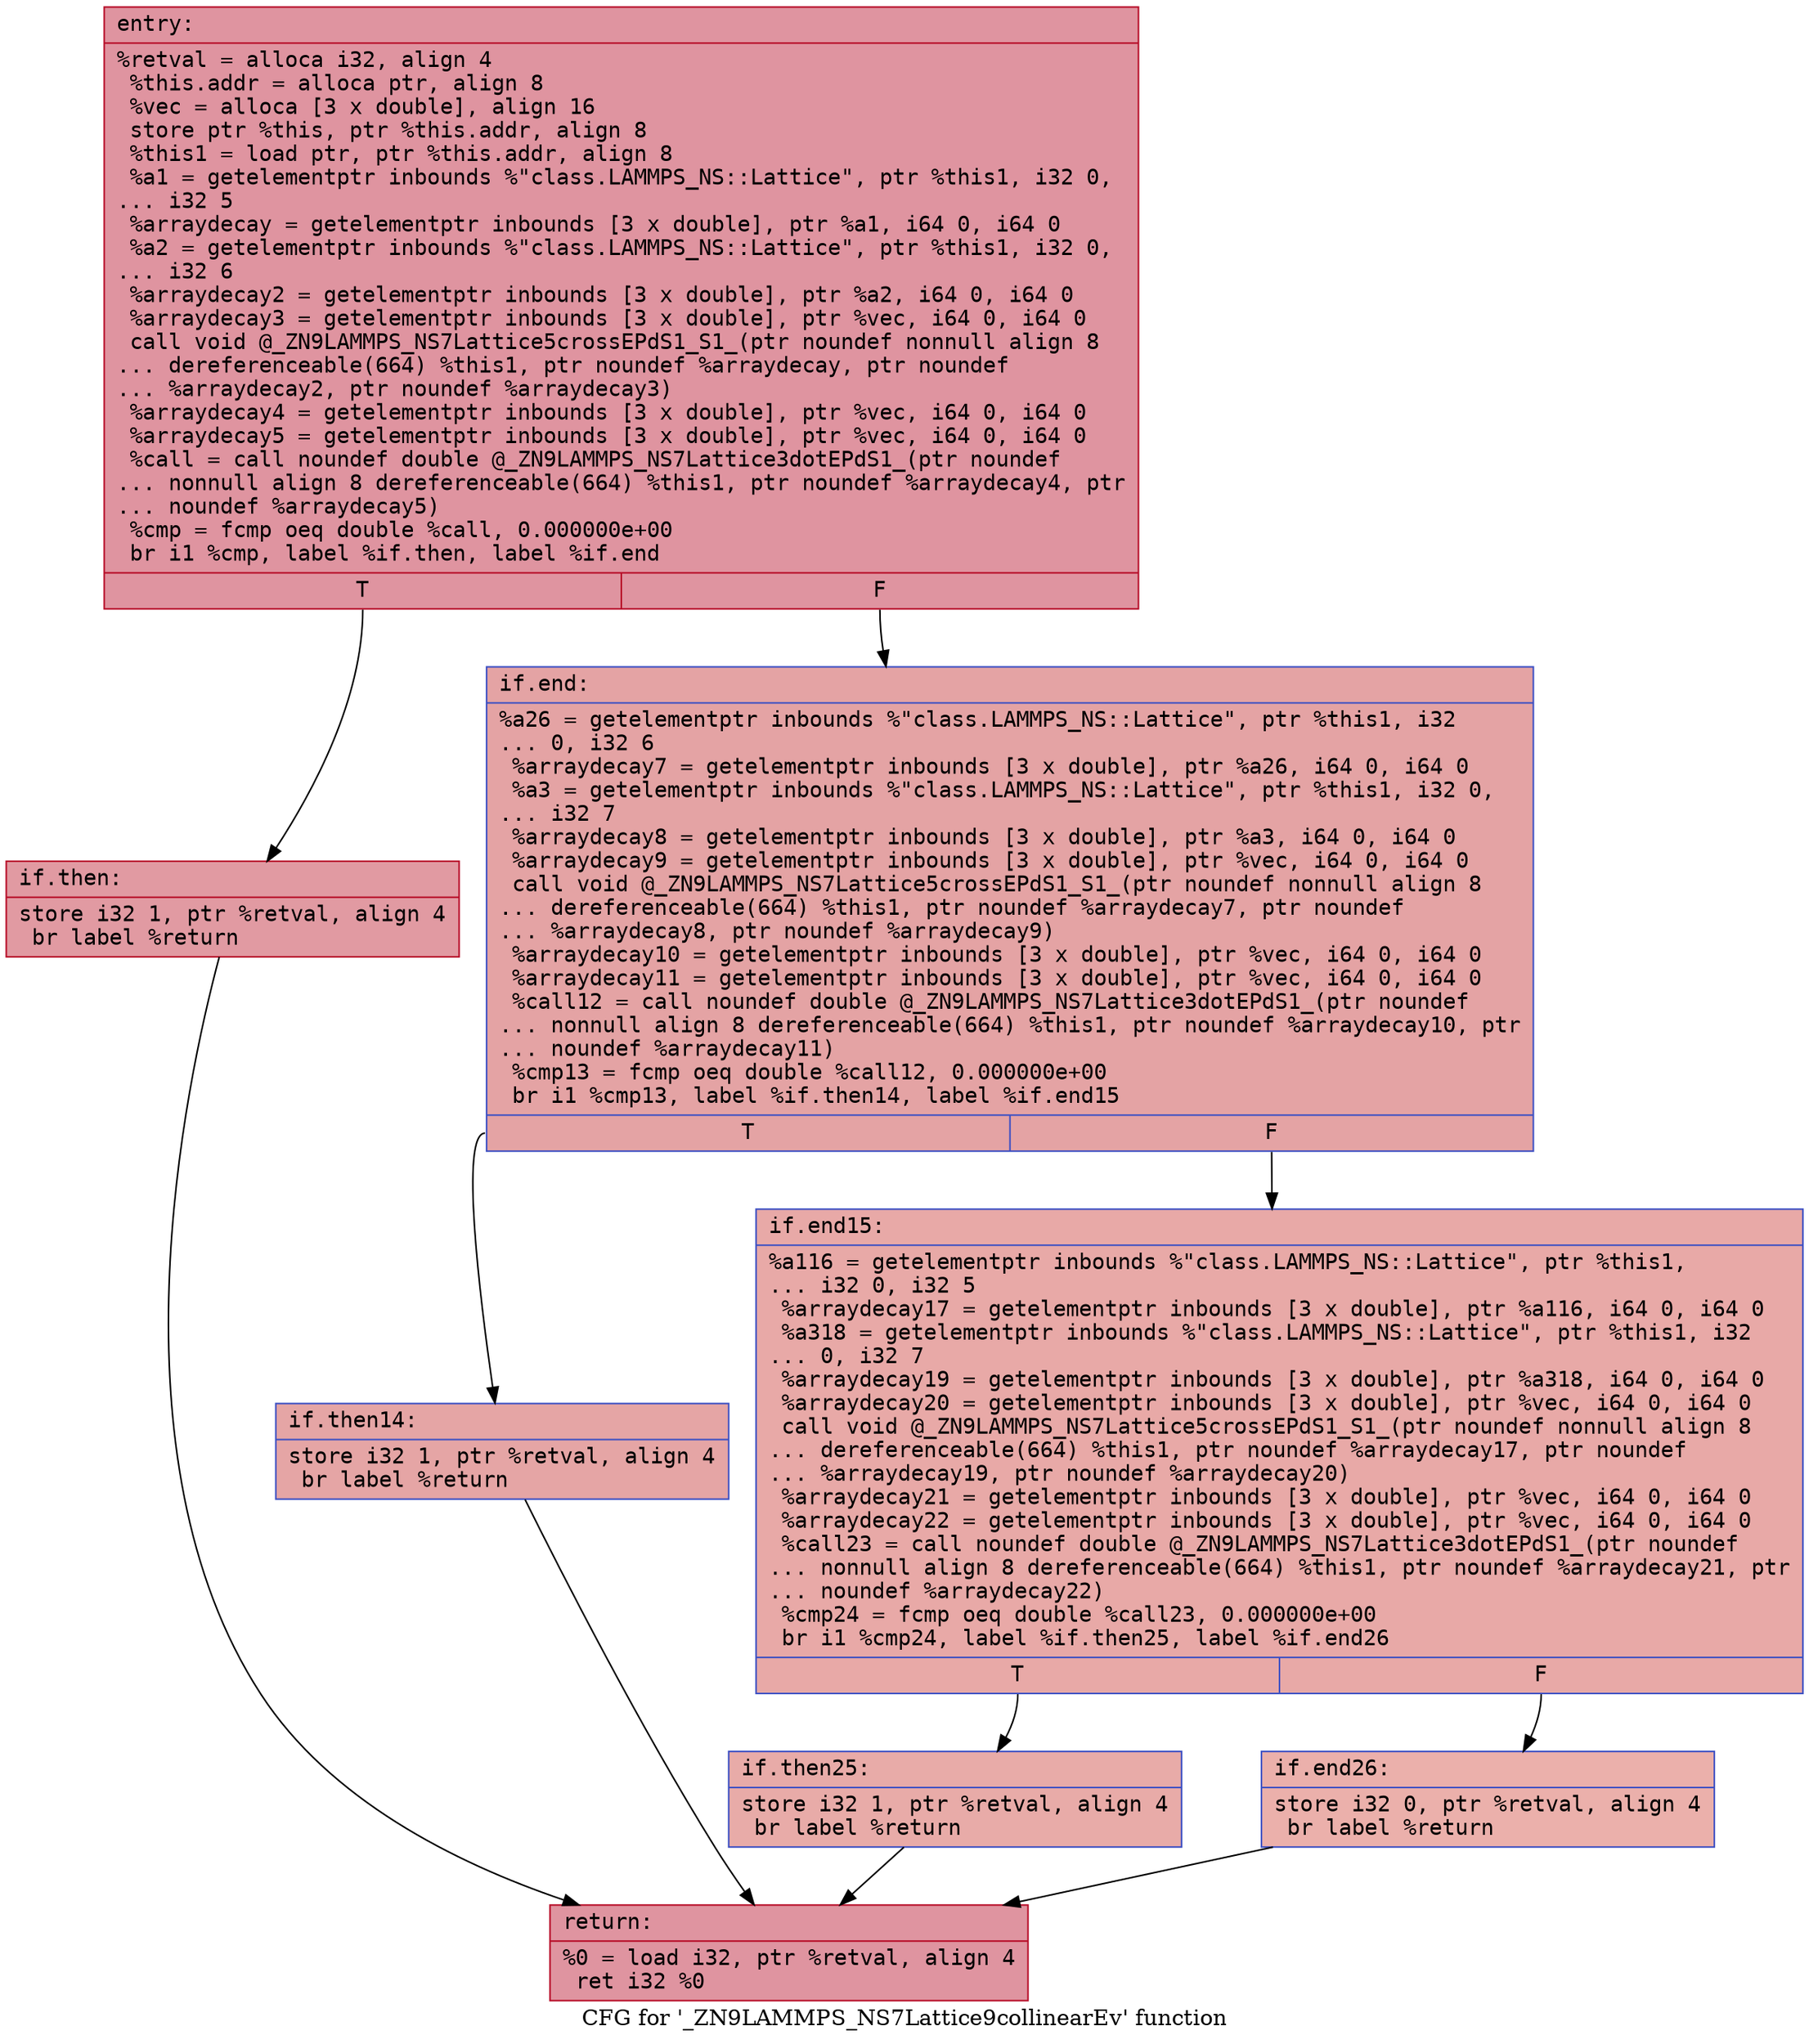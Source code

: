 digraph "CFG for '_ZN9LAMMPS_NS7Lattice9collinearEv' function" {
	label="CFG for '_ZN9LAMMPS_NS7Lattice9collinearEv' function";

	Node0x5642ff895200 [shape=record,color="#b70d28ff", style=filled, fillcolor="#b70d2870" fontname="Courier",label="{entry:\l|  %retval = alloca i32, align 4\l  %this.addr = alloca ptr, align 8\l  %vec = alloca [3 x double], align 16\l  store ptr %this, ptr %this.addr, align 8\l  %this1 = load ptr, ptr %this.addr, align 8\l  %a1 = getelementptr inbounds %\"class.LAMMPS_NS::Lattice\", ptr %this1, i32 0,\l... i32 5\l  %arraydecay = getelementptr inbounds [3 x double], ptr %a1, i64 0, i64 0\l  %a2 = getelementptr inbounds %\"class.LAMMPS_NS::Lattice\", ptr %this1, i32 0,\l... i32 6\l  %arraydecay2 = getelementptr inbounds [3 x double], ptr %a2, i64 0, i64 0\l  %arraydecay3 = getelementptr inbounds [3 x double], ptr %vec, i64 0, i64 0\l  call void @_ZN9LAMMPS_NS7Lattice5crossEPdS1_S1_(ptr noundef nonnull align 8\l... dereferenceable(664) %this1, ptr noundef %arraydecay, ptr noundef\l... %arraydecay2, ptr noundef %arraydecay3)\l  %arraydecay4 = getelementptr inbounds [3 x double], ptr %vec, i64 0, i64 0\l  %arraydecay5 = getelementptr inbounds [3 x double], ptr %vec, i64 0, i64 0\l  %call = call noundef double @_ZN9LAMMPS_NS7Lattice3dotEPdS1_(ptr noundef\l... nonnull align 8 dereferenceable(664) %this1, ptr noundef %arraydecay4, ptr\l... noundef %arraydecay5)\l  %cmp = fcmp oeq double %call, 0.000000e+00\l  br i1 %cmp, label %if.then, label %if.end\l|{<s0>T|<s1>F}}"];
	Node0x5642ff895200:s0 -> Node0x5642ff895ee0[tooltip="entry -> if.then\nProbability 62.50%" ];
	Node0x5642ff895200:s1 -> Node0x5642ff895f30[tooltip="entry -> if.end\nProbability 37.50%" ];
	Node0x5642ff895ee0 [shape=record,color="#b70d28ff", style=filled, fillcolor="#bb1b2c70" fontname="Courier",label="{if.then:\l|  store i32 1, ptr %retval, align 4\l  br label %return\l}"];
	Node0x5642ff895ee0 -> Node0x5642ff8960f0[tooltip="if.then -> return\nProbability 100.00%" ];
	Node0x5642ff895f30 [shape=record,color="#3d50c3ff", style=filled, fillcolor="#c32e3170" fontname="Courier",label="{if.end:\l|  %a26 = getelementptr inbounds %\"class.LAMMPS_NS::Lattice\", ptr %this1, i32\l... 0, i32 6\l  %arraydecay7 = getelementptr inbounds [3 x double], ptr %a26, i64 0, i64 0\l  %a3 = getelementptr inbounds %\"class.LAMMPS_NS::Lattice\", ptr %this1, i32 0,\l... i32 7\l  %arraydecay8 = getelementptr inbounds [3 x double], ptr %a3, i64 0, i64 0\l  %arraydecay9 = getelementptr inbounds [3 x double], ptr %vec, i64 0, i64 0\l  call void @_ZN9LAMMPS_NS7Lattice5crossEPdS1_S1_(ptr noundef nonnull align 8\l... dereferenceable(664) %this1, ptr noundef %arraydecay7, ptr noundef\l... %arraydecay8, ptr noundef %arraydecay9)\l  %arraydecay10 = getelementptr inbounds [3 x double], ptr %vec, i64 0, i64 0\l  %arraydecay11 = getelementptr inbounds [3 x double], ptr %vec, i64 0, i64 0\l  %call12 = call noundef double @_ZN9LAMMPS_NS7Lattice3dotEPdS1_(ptr noundef\l... nonnull align 8 dereferenceable(664) %this1, ptr noundef %arraydecay10, ptr\l... noundef %arraydecay11)\l  %cmp13 = fcmp oeq double %call12, 0.000000e+00\l  br i1 %cmp13, label %if.then14, label %if.end15\l|{<s0>T|<s1>F}}"];
	Node0x5642ff895f30:s0 -> Node0x5642ff895df0[tooltip="if.end -> if.then14\nProbability 62.50%" ];
	Node0x5642ff895f30:s1 -> Node0x5642ff896c90[tooltip="if.end -> if.end15\nProbability 37.50%" ];
	Node0x5642ff895df0 [shape=record,color="#3d50c3ff", style=filled, fillcolor="#c5333470" fontname="Courier",label="{if.then14:\l|  store i32 1, ptr %retval, align 4\l  br label %return\l}"];
	Node0x5642ff895df0 -> Node0x5642ff8960f0[tooltip="if.then14 -> return\nProbability 100.00%" ];
	Node0x5642ff896c90 [shape=record,color="#3d50c3ff", style=filled, fillcolor="#ca3b3770" fontname="Courier",label="{if.end15:\l|  %a116 = getelementptr inbounds %\"class.LAMMPS_NS::Lattice\", ptr %this1,\l... i32 0, i32 5\l  %arraydecay17 = getelementptr inbounds [3 x double], ptr %a116, i64 0, i64 0\l  %a318 = getelementptr inbounds %\"class.LAMMPS_NS::Lattice\", ptr %this1, i32\l... 0, i32 7\l  %arraydecay19 = getelementptr inbounds [3 x double], ptr %a318, i64 0, i64 0\l  %arraydecay20 = getelementptr inbounds [3 x double], ptr %vec, i64 0, i64 0\l  call void @_ZN9LAMMPS_NS7Lattice5crossEPdS1_S1_(ptr noundef nonnull align 8\l... dereferenceable(664) %this1, ptr noundef %arraydecay17, ptr noundef\l... %arraydecay19, ptr noundef %arraydecay20)\l  %arraydecay21 = getelementptr inbounds [3 x double], ptr %vec, i64 0, i64 0\l  %arraydecay22 = getelementptr inbounds [3 x double], ptr %vec, i64 0, i64 0\l  %call23 = call noundef double @_ZN9LAMMPS_NS7Lattice3dotEPdS1_(ptr noundef\l... nonnull align 8 dereferenceable(664) %this1, ptr noundef %arraydecay21, ptr\l... noundef %arraydecay22)\l  %cmp24 = fcmp oeq double %call23, 0.000000e+00\l  br i1 %cmp24, label %if.then25, label %if.end26\l|{<s0>T|<s1>F}}"];
	Node0x5642ff896c90:s0 -> Node0x5642ff8977e0[tooltip="if.end15 -> if.then25\nProbability 62.50%" ];
	Node0x5642ff896c90:s1 -> Node0x5642ff897830[tooltip="if.end15 -> if.end26\nProbability 37.50%" ];
	Node0x5642ff8977e0 [shape=record,color="#3d50c3ff", style=filled, fillcolor="#cc403a70" fontname="Courier",label="{if.then25:\l|  store i32 1, ptr %retval, align 4\l  br label %return\l}"];
	Node0x5642ff8977e0 -> Node0x5642ff8960f0[tooltip="if.then25 -> return\nProbability 100.00%" ];
	Node0x5642ff897830 [shape=record,color="#3d50c3ff", style=filled, fillcolor="#d24b4070" fontname="Courier",label="{if.end26:\l|  store i32 0, ptr %retval, align 4\l  br label %return\l}"];
	Node0x5642ff897830 -> Node0x5642ff8960f0[tooltip="if.end26 -> return\nProbability 100.00%" ];
	Node0x5642ff8960f0 [shape=record,color="#b70d28ff", style=filled, fillcolor="#b70d2870" fontname="Courier",label="{return:\l|  %0 = load i32, ptr %retval, align 4\l  ret i32 %0\l}"];
}
